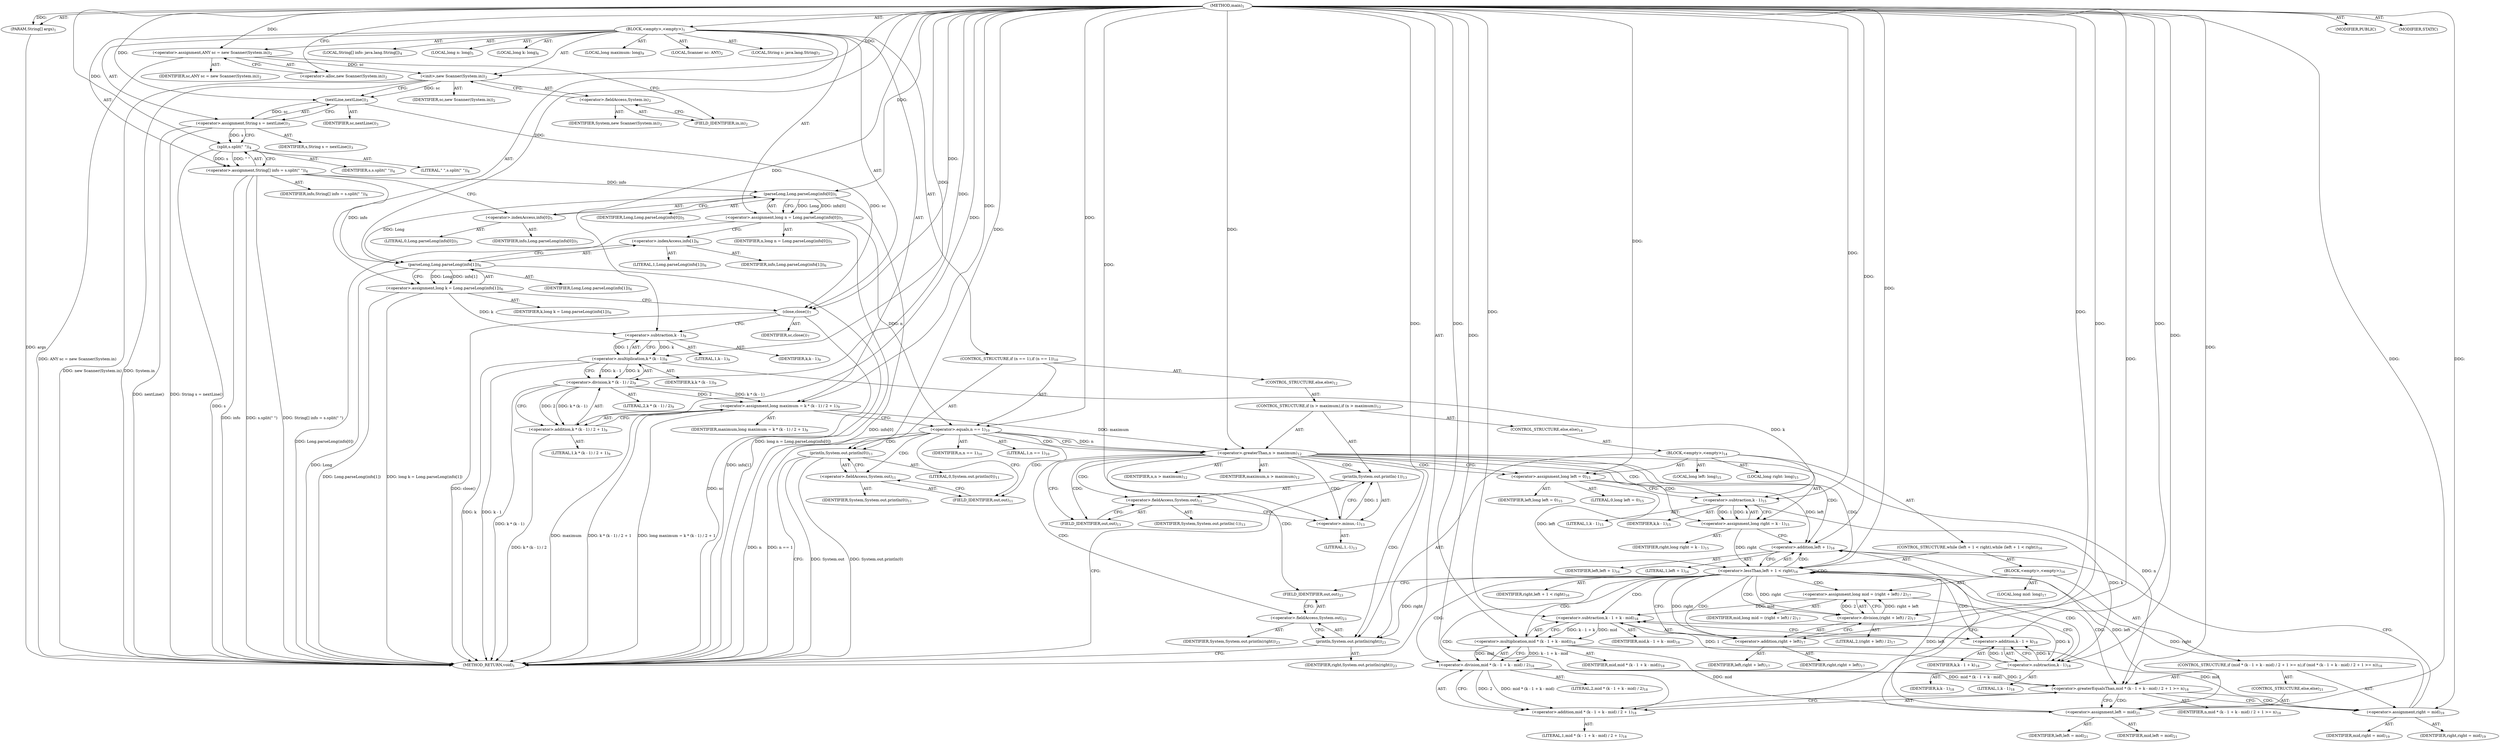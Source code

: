 digraph "main" {  
"19" [label = <(METHOD,main)<SUB>1</SUB>> ]
"20" [label = <(PARAM,String[] args)<SUB>1</SUB>> ]
"21" [label = <(BLOCK,&lt;empty&gt;,&lt;empty&gt;)<SUB>1</SUB>> ]
"4" [label = <(LOCAL,Scanner sc: ANY)<SUB>2</SUB>> ]
"22" [label = <(&lt;operator&gt;.assignment,ANY sc = new Scanner(System.in))<SUB>2</SUB>> ]
"23" [label = <(IDENTIFIER,sc,ANY sc = new Scanner(System.in))<SUB>2</SUB>> ]
"24" [label = <(&lt;operator&gt;.alloc,new Scanner(System.in))<SUB>2</SUB>> ]
"25" [label = <(&lt;init&gt;,new Scanner(System.in))<SUB>2</SUB>> ]
"3" [label = <(IDENTIFIER,sc,new Scanner(System.in))<SUB>2</SUB>> ]
"26" [label = <(&lt;operator&gt;.fieldAccess,System.in)<SUB>2</SUB>> ]
"27" [label = <(IDENTIFIER,System,new Scanner(System.in))<SUB>2</SUB>> ]
"28" [label = <(FIELD_IDENTIFIER,in,in)<SUB>2</SUB>> ]
"29" [label = <(LOCAL,String s: java.lang.String)<SUB>3</SUB>> ]
"30" [label = <(&lt;operator&gt;.assignment,String s = nextLine())<SUB>3</SUB>> ]
"31" [label = <(IDENTIFIER,s,String s = nextLine())<SUB>3</SUB>> ]
"32" [label = <(nextLine,nextLine())<SUB>3</SUB>> ]
"33" [label = <(IDENTIFIER,sc,nextLine())<SUB>3</SUB>> ]
"34" [label = <(LOCAL,String[] info: java.lang.String[])<SUB>4</SUB>> ]
"35" [label = <(&lt;operator&gt;.assignment,String[] info = s.split(&quot; &quot;))<SUB>4</SUB>> ]
"36" [label = <(IDENTIFIER,info,String[] info = s.split(&quot; &quot;))<SUB>4</SUB>> ]
"37" [label = <(split,s.split(&quot; &quot;))<SUB>4</SUB>> ]
"38" [label = <(IDENTIFIER,s,s.split(&quot; &quot;))<SUB>4</SUB>> ]
"39" [label = <(LITERAL,&quot; &quot;,s.split(&quot; &quot;))<SUB>4</SUB>> ]
"40" [label = <(LOCAL,long n: long)<SUB>5</SUB>> ]
"41" [label = <(&lt;operator&gt;.assignment,long n = Long.parseLong(info[0]))<SUB>5</SUB>> ]
"42" [label = <(IDENTIFIER,n,long n = Long.parseLong(info[0]))<SUB>5</SUB>> ]
"43" [label = <(parseLong,Long.parseLong(info[0]))<SUB>5</SUB>> ]
"44" [label = <(IDENTIFIER,Long,Long.parseLong(info[0]))<SUB>5</SUB>> ]
"45" [label = <(&lt;operator&gt;.indexAccess,info[0])<SUB>5</SUB>> ]
"46" [label = <(IDENTIFIER,info,Long.parseLong(info[0]))<SUB>5</SUB>> ]
"47" [label = <(LITERAL,0,Long.parseLong(info[0]))<SUB>5</SUB>> ]
"48" [label = <(LOCAL,long k: long)<SUB>6</SUB>> ]
"49" [label = <(&lt;operator&gt;.assignment,long k = Long.parseLong(info[1]))<SUB>6</SUB>> ]
"50" [label = <(IDENTIFIER,k,long k = Long.parseLong(info[1]))<SUB>6</SUB>> ]
"51" [label = <(parseLong,Long.parseLong(info[1]))<SUB>6</SUB>> ]
"52" [label = <(IDENTIFIER,Long,Long.parseLong(info[1]))<SUB>6</SUB>> ]
"53" [label = <(&lt;operator&gt;.indexAccess,info[1])<SUB>6</SUB>> ]
"54" [label = <(IDENTIFIER,info,Long.parseLong(info[1]))<SUB>6</SUB>> ]
"55" [label = <(LITERAL,1,Long.parseLong(info[1]))<SUB>6</SUB>> ]
"56" [label = <(close,close())<SUB>7</SUB>> ]
"57" [label = <(IDENTIFIER,sc,close())<SUB>7</SUB>> ]
"58" [label = <(LOCAL,long maximum: long)<SUB>9</SUB>> ]
"59" [label = <(&lt;operator&gt;.assignment,long maximum = k * (k - 1) / 2 + 1)<SUB>9</SUB>> ]
"60" [label = <(IDENTIFIER,maximum,long maximum = k * (k - 1) / 2 + 1)<SUB>9</SUB>> ]
"61" [label = <(&lt;operator&gt;.addition,k * (k - 1) / 2 + 1)<SUB>9</SUB>> ]
"62" [label = <(&lt;operator&gt;.division,k * (k - 1) / 2)<SUB>9</SUB>> ]
"63" [label = <(&lt;operator&gt;.multiplication,k * (k - 1))<SUB>9</SUB>> ]
"64" [label = <(IDENTIFIER,k,k * (k - 1))<SUB>9</SUB>> ]
"65" [label = <(&lt;operator&gt;.subtraction,k - 1)<SUB>9</SUB>> ]
"66" [label = <(IDENTIFIER,k,k - 1)<SUB>9</SUB>> ]
"67" [label = <(LITERAL,1,k - 1)<SUB>9</SUB>> ]
"68" [label = <(LITERAL,2,k * (k - 1) / 2)<SUB>9</SUB>> ]
"69" [label = <(LITERAL,1,k * (k - 1) / 2 + 1)<SUB>9</SUB>> ]
"70" [label = <(CONTROL_STRUCTURE,if (n == 1),if (n == 1))<SUB>10</SUB>> ]
"71" [label = <(&lt;operator&gt;.equals,n == 1)<SUB>10</SUB>> ]
"72" [label = <(IDENTIFIER,n,n == 1)<SUB>10</SUB>> ]
"73" [label = <(LITERAL,1,n == 1)<SUB>10</SUB>> ]
"74" [label = <(println,System.out.println(0))<SUB>11</SUB>> ]
"75" [label = <(&lt;operator&gt;.fieldAccess,System.out)<SUB>11</SUB>> ]
"76" [label = <(IDENTIFIER,System,System.out.println(0))<SUB>11</SUB>> ]
"77" [label = <(FIELD_IDENTIFIER,out,out)<SUB>11</SUB>> ]
"78" [label = <(LITERAL,0,System.out.println(0))<SUB>11</SUB>> ]
"79" [label = <(CONTROL_STRUCTURE,else,else)<SUB>12</SUB>> ]
"80" [label = <(CONTROL_STRUCTURE,if (n &gt; maximum),if (n &gt; maximum))<SUB>12</SUB>> ]
"81" [label = <(&lt;operator&gt;.greaterThan,n &gt; maximum)<SUB>12</SUB>> ]
"82" [label = <(IDENTIFIER,n,n &gt; maximum)<SUB>12</SUB>> ]
"83" [label = <(IDENTIFIER,maximum,n &gt; maximum)<SUB>12</SUB>> ]
"84" [label = <(println,System.out.println(-1))<SUB>13</SUB>> ]
"85" [label = <(&lt;operator&gt;.fieldAccess,System.out)<SUB>13</SUB>> ]
"86" [label = <(IDENTIFIER,System,System.out.println(-1))<SUB>13</SUB>> ]
"87" [label = <(FIELD_IDENTIFIER,out,out)<SUB>13</SUB>> ]
"88" [label = <(&lt;operator&gt;.minus,-1)<SUB>13</SUB>> ]
"89" [label = <(LITERAL,1,-1)<SUB>13</SUB>> ]
"90" [label = <(CONTROL_STRUCTURE,else,else)<SUB>14</SUB>> ]
"91" [label = <(BLOCK,&lt;empty&gt;,&lt;empty&gt;)<SUB>14</SUB>> ]
"92" [label = <(LOCAL,long left: long)<SUB>15</SUB>> ]
"93" [label = <(LOCAL,long right: long)<SUB>15</SUB>> ]
"94" [label = <(&lt;operator&gt;.assignment,long left = 0)<SUB>15</SUB>> ]
"95" [label = <(IDENTIFIER,left,long left = 0)<SUB>15</SUB>> ]
"96" [label = <(LITERAL,0,long left = 0)<SUB>15</SUB>> ]
"97" [label = <(&lt;operator&gt;.assignment,long right = k - 1)<SUB>15</SUB>> ]
"98" [label = <(IDENTIFIER,right,long right = k - 1)<SUB>15</SUB>> ]
"99" [label = <(&lt;operator&gt;.subtraction,k - 1)<SUB>15</SUB>> ]
"100" [label = <(IDENTIFIER,k,k - 1)<SUB>15</SUB>> ]
"101" [label = <(LITERAL,1,k - 1)<SUB>15</SUB>> ]
"102" [label = <(CONTROL_STRUCTURE,while (left + 1 &lt; right),while (left + 1 &lt; right))<SUB>16</SUB>> ]
"103" [label = <(&lt;operator&gt;.lessThan,left + 1 &lt; right)<SUB>16</SUB>> ]
"104" [label = <(&lt;operator&gt;.addition,left + 1)<SUB>16</SUB>> ]
"105" [label = <(IDENTIFIER,left,left + 1)<SUB>16</SUB>> ]
"106" [label = <(LITERAL,1,left + 1)<SUB>16</SUB>> ]
"107" [label = <(IDENTIFIER,right,left + 1 &lt; right)<SUB>16</SUB>> ]
"108" [label = <(BLOCK,&lt;empty&gt;,&lt;empty&gt;)<SUB>16</SUB>> ]
"109" [label = <(LOCAL,long mid: long)<SUB>17</SUB>> ]
"110" [label = <(&lt;operator&gt;.assignment,long mid = (right + left) / 2)<SUB>17</SUB>> ]
"111" [label = <(IDENTIFIER,mid,long mid = (right + left) / 2)<SUB>17</SUB>> ]
"112" [label = <(&lt;operator&gt;.division,(right + left) / 2)<SUB>17</SUB>> ]
"113" [label = <(&lt;operator&gt;.addition,right + left)<SUB>17</SUB>> ]
"114" [label = <(IDENTIFIER,right,right + left)<SUB>17</SUB>> ]
"115" [label = <(IDENTIFIER,left,right + left)<SUB>17</SUB>> ]
"116" [label = <(LITERAL,2,(right + left) / 2)<SUB>17</SUB>> ]
"117" [label = <(CONTROL_STRUCTURE,if (mid * (k - 1 + k - mid) / 2 + 1 &gt;= n),if (mid * (k - 1 + k - mid) / 2 + 1 &gt;= n))<SUB>18</SUB>> ]
"118" [label = <(&lt;operator&gt;.greaterEqualsThan,mid * (k - 1 + k - mid) / 2 + 1 &gt;= n)<SUB>18</SUB>> ]
"119" [label = <(&lt;operator&gt;.addition,mid * (k - 1 + k - mid) / 2 + 1)<SUB>18</SUB>> ]
"120" [label = <(&lt;operator&gt;.division,mid * (k - 1 + k - mid) / 2)<SUB>18</SUB>> ]
"121" [label = <(&lt;operator&gt;.multiplication,mid * (k - 1 + k - mid))<SUB>18</SUB>> ]
"122" [label = <(IDENTIFIER,mid,mid * (k - 1 + k - mid))<SUB>18</SUB>> ]
"123" [label = <(&lt;operator&gt;.subtraction,k - 1 + k - mid)<SUB>18</SUB>> ]
"124" [label = <(&lt;operator&gt;.addition,k - 1 + k)<SUB>18</SUB>> ]
"125" [label = <(&lt;operator&gt;.subtraction,k - 1)<SUB>18</SUB>> ]
"126" [label = <(IDENTIFIER,k,k - 1)<SUB>18</SUB>> ]
"127" [label = <(LITERAL,1,k - 1)<SUB>18</SUB>> ]
"128" [label = <(IDENTIFIER,k,k - 1 + k)<SUB>18</SUB>> ]
"129" [label = <(IDENTIFIER,mid,k - 1 + k - mid)<SUB>18</SUB>> ]
"130" [label = <(LITERAL,2,mid * (k - 1 + k - mid) / 2)<SUB>18</SUB>> ]
"131" [label = <(LITERAL,1,mid * (k - 1 + k - mid) / 2 + 1)<SUB>18</SUB>> ]
"132" [label = <(IDENTIFIER,n,mid * (k - 1 + k - mid) / 2 + 1 &gt;= n)<SUB>18</SUB>> ]
"133" [label = <(&lt;operator&gt;.assignment,right = mid)<SUB>19</SUB>> ]
"134" [label = <(IDENTIFIER,right,right = mid)<SUB>19</SUB>> ]
"135" [label = <(IDENTIFIER,mid,right = mid)<SUB>19</SUB>> ]
"136" [label = <(CONTROL_STRUCTURE,else,else)<SUB>21</SUB>> ]
"137" [label = <(&lt;operator&gt;.assignment,left = mid)<SUB>21</SUB>> ]
"138" [label = <(IDENTIFIER,left,left = mid)<SUB>21</SUB>> ]
"139" [label = <(IDENTIFIER,mid,left = mid)<SUB>21</SUB>> ]
"140" [label = <(println,System.out.println(right))<SUB>23</SUB>> ]
"141" [label = <(&lt;operator&gt;.fieldAccess,System.out)<SUB>23</SUB>> ]
"142" [label = <(IDENTIFIER,System,System.out.println(right))<SUB>23</SUB>> ]
"143" [label = <(FIELD_IDENTIFIER,out,out)<SUB>23</SUB>> ]
"144" [label = <(IDENTIFIER,right,System.out.println(right))<SUB>23</SUB>> ]
"145" [label = <(MODIFIER,PUBLIC)> ]
"146" [label = <(MODIFIER,STATIC)> ]
"147" [label = <(METHOD_RETURN,void)<SUB>1</SUB>> ]
  "19" -> "20"  [ label = "AST: "] 
  "19" -> "21"  [ label = "AST: "] 
  "19" -> "145"  [ label = "AST: "] 
  "19" -> "146"  [ label = "AST: "] 
  "19" -> "147"  [ label = "AST: "] 
  "21" -> "4"  [ label = "AST: "] 
  "21" -> "22"  [ label = "AST: "] 
  "21" -> "25"  [ label = "AST: "] 
  "21" -> "29"  [ label = "AST: "] 
  "21" -> "30"  [ label = "AST: "] 
  "21" -> "34"  [ label = "AST: "] 
  "21" -> "35"  [ label = "AST: "] 
  "21" -> "40"  [ label = "AST: "] 
  "21" -> "41"  [ label = "AST: "] 
  "21" -> "48"  [ label = "AST: "] 
  "21" -> "49"  [ label = "AST: "] 
  "21" -> "56"  [ label = "AST: "] 
  "21" -> "58"  [ label = "AST: "] 
  "21" -> "59"  [ label = "AST: "] 
  "21" -> "70"  [ label = "AST: "] 
  "22" -> "23"  [ label = "AST: "] 
  "22" -> "24"  [ label = "AST: "] 
  "25" -> "3"  [ label = "AST: "] 
  "25" -> "26"  [ label = "AST: "] 
  "26" -> "27"  [ label = "AST: "] 
  "26" -> "28"  [ label = "AST: "] 
  "30" -> "31"  [ label = "AST: "] 
  "30" -> "32"  [ label = "AST: "] 
  "32" -> "33"  [ label = "AST: "] 
  "35" -> "36"  [ label = "AST: "] 
  "35" -> "37"  [ label = "AST: "] 
  "37" -> "38"  [ label = "AST: "] 
  "37" -> "39"  [ label = "AST: "] 
  "41" -> "42"  [ label = "AST: "] 
  "41" -> "43"  [ label = "AST: "] 
  "43" -> "44"  [ label = "AST: "] 
  "43" -> "45"  [ label = "AST: "] 
  "45" -> "46"  [ label = "AST: "] 
  "45" -> "47"  [ label = "AST: "] 
  "49" -> "50"  [ label = "AST: "] 
  "49" -> "51"  [ label = "AST: "] 
  "51" -> "52"  [ label = "AST: "] 
  "51" -> "53"  [ label = "AST: "] 
  "53" -> "54"  [ label = "AST: "] 
  "53" -> "55"  [ label = "AST: "] 
  "56" -> "57"  [ label = "AST: "] 
  "59" -> "60"  [ label = "AST: "] 
  "59" -> "61"  [ label = "AST: "] 
  "61" -> "62"  [ label = "AST: "] 
  "61" -> "69"  [ label = "AST: "] 
  "62" -> "63"  [ label = "AST: "] 
  "62" -> "68"  [ label = "AST: "] 
  "63" -> "64"  [ label = "AST: "] 
  "63" -> "65"  [ label = "AST: "] 
  "65" -> "66"  [ label = "AST: "] 
  "65" -> "67"  [ label = "AST: "] 
  "70" -> "71"  [ label = "AST: "] 
  "70" -> "74"  [ label = "AST: "] 
  "70" -> "79"  [ label = "AST: "] 
  "71" -> "72"  [ label = "AST: "] 
  "71" -> "73"  [ label = "AST: "] 
  "74" -> "75"  [ label = "AST: "] 
  "74" -> "78"  [ label = "AST: "] 
  "75" -> "76"  [ label = "AST: "] 
  "75" -> "77"  [ label = "AST: "] 
  "79" -> "80"  [ label = "AST: "] 
  "80" -> "81"  [ label = "AST: "] 
  "80" -> "84"  [ label = "AST: "] 
  "80" -> "90"  [ label = "AST: "] 
  "81" -> "82"  [ label = "AST: "] 
  "81" -> "83"  [ label = "AST: "] 
  "84" -> "85"  [ label = "AST: "] 
  "84" -> "88"  [ label = "AST: "] 
  "85" -> "86"  [ label = "AST: "] 
  "85" -> "87"  [ label = "AST: "] 
  "88" -> "89"  [ label = "AST: "] 
  "90" -> "91"  [ label = "AST: "] 
  "91" -> "92"  [ label = "AST: "] 
  "91" -> "93"  [ label = "AST: "] 
  "91" -> "94"  [ label = "AST: "] 
  "91" -> "97"  [ label = "AST: "] 
  "91" -> "102"  [ label = "AST: "] 
  "91" -> "140"  [ label = "AST: "] 
  "94" -> "95"  [ label = "AST: "] 
  "94" -> "96"  [ label = "AST: "] 
  "97" -> "98"  [ label = "AST: "] 
  "97" -> "99"  [ label = "AST: "] 
  "99" -> "100"  [ label = "AST: "] 
  "99" -> "101"  [ label = "AST: "] 
  "102" -> "103"  [ label = "AST: "] 
  "102" -> "108"  [ label = "AST: "] 
  "103" -> "104"  [ label = "AST: "] 
  "103" -> "107"  [ label = "AST: "] 
  "104" -> "105"  [ label = "AST: "] 
  "104" -> "106"  [ label = "AST: "] 
  "108" -> "109"  [ label = "AST: "] 
  "108" -> "110"  [ label = "AST: "] 
  "108" -> "117"  [ label = "AST: "] 
  "110" -> "111"  [ label = "AST: "] 
  "110" -> "112"  [ label = "AST: "] 
  "112" -> "113"  [ label = "AST: "] 
  "112" -> "116"  [ label = "AST: "] 
  "113" -> "114"  [ label = "AST: "] 
  "113" -> "115"  [ label = "AST: "] 
  "117" -> "118"  [ label = "AST: "] 
  "117" -> "133"  [ label = "AST: "] 
  "117" -> "136"  [ label = "AST: "] 
  "118" -> "119"  [ label = "AST: "] 
  "118" -> "132"  [ label = "AST: "] 
  "119" -> "120"  [ label = "AST: "] 
  "119" -> "131"  [ label = "AST: "] 
  "120" -> "121"  [ label = "AST: "] 
  "120" -> "130"  [ label = "AST: "] 
  "121" -> "122"  [ label = "AST: "] 
  "121" -> "123"  [ label = "AST: "] 
  "123" -> "124"  [ label = "AST: "] 
  "123" -> "129"  [ label = "AST: "] 
  "124" -> "125"  [ label = "AST: "] 
  "124" -> "128"  [ label = "AST: "] 
  "125" -> "126"  [ label = "AST: "] 
  "125" -> "127"  [ label = "AST: "] 
  "133" -> "134"  [ label = "AST: "] 
  "133" -> "135"  [ label = "AST: "] 
  "136" -> "137"  [ label = "AST: "] 
  "137" -> "138"  [ label = "AST: "] 
  "137" -> "139"  [ label = "AST: "] 
  "140" -> "141"  [ label = "AST: "] 
  "140" -> "144"  [ label = "AST: "] 
  "141" -> "142"  [ label = "AST: "] 
  "141" -> "143"  [ label = "AST: "] 
  "22" -> "28"  [ label = "CFG: "] 
  "25" -> "32"  [ label = "CFG: "] 
  "30" -> "37"  [ label = "CFG: "] 
  "35" -> "45"  [ label = "CFG: "] 
  "41" -> "53"  [ label = "CFG: "] 
  "49" -> "56"  [ label = "CFG: "] 
  "56" -> "65"  [ label = "CFG: "] 
  "59" -> "71"  [ label = "CFG: "] 
  "24" -> "22"  [ label = "CFG: "] 
  "26" -> "25"  [ label = "CFG: "] 
  "32" -> "30"  [ label = "CFG: "] 
  "37" -> "35"  [ label = "CFG: "] 
  "43" -> "41"  [ label = "CFG: "] 
  "51" -> "49"  [ label = "CFG: "] 
  "61" -> "59"  [ label = "CFG: "] 
  "71" -> "77"  [ label = "CFG: "] 
  "71" -> "81"  [ label = "CFG: "] 
  "74" -> "147"  [ label = "CFG: "] 
  "28" -> "26"  [ label = "CFG: "] 
  "45" -> "43"  [ label = "CFG: "] 
  "53" -> "51"  [ label = "CFG: "] 
  "62" -> "61"  [ label = "CFG: "] 
  "75" -> "74"  [ label = "CFG: "] 
  "63" -> "62"  [ label = "CFG: "] 
  "77" -> "75"  [ label = "CFG: "] 
  "81" -> "87"  [ label = "CFG: "] 
  "81" -> "94"  [ label = "CFG: "] 
  "84" -> "147"  [ label = "CFG: "] 
  "65" -> "63"  [ label = "CFG: "] 
  "85" -> "88"  [ label = "CFG: "] 
  "88" -> "84"  [ label = "CFG: "] 
  "87" -> "85"  [ label = "CFG: "] 
  "94" -> "99"  [ label = "CFG: "] 
  "97" -> "104"  [ label = "CFG: "] 
  "140" -> "147"  [ label = "CFG: "] 
  "99" -> "97"  [ label = "CFG: "] 
  "103" -> "113"  [ label = "CFG: "] 
  "103" -> "143"  [ label = "CFG: "] 
  "141" -> "140"  [ label = "CFG: "] 
  "104" -> "103"  [ label = "CFG: "] 
  "110" -> "125"  [ label = "CFG: "] 
  "143" -> "141"  [ label = "CFG: "] 
  "112" -> "110"  [ label = "CFG: "] 
  "118" -> "133"  [ label = "CFG: "] 
  "118" -> "137"  [ label = "CFG: "] 
  "133" -> "104"  [ label = "CFG: "] 
  "113" -> "112"  [ label = "CFG: "] 
  "119" -> "118"  [ label = "CFG: "] 
  "137" -> "104"  [ label = "CFG: "] 
  "120" -> "119"  [ label = "CFG: "] 
  "121" -> "120"  [ label = "CFG: "] 
  "123" -> "121"  [ label = "CFG: "] 
  "124" -> "123"  [ label = "CFG: "] 
  "125" -> "124"  [ label = "CFG: "] 
  "19" -> "24"  [ label = "CFG: "] 
  "20" -> "147"  [ label = "DDG: args"] 
  "22" -> "147"  [ label = "DDG: ANY sc = new Scanner(System.in)"] 
  "25" -> "147"  [ label = "DDG: System.in"] 
  "25" -> "147"  [ label = "DDG: new Scanner(System.in)"] 
  "30" -> "147"  [ label = "DDG: nextLine()"] 
  "30" -> "147"  [ label = "DDG: String s = nextLine()"] 
  "35" -> "147"  [ label = "DDG: info"] 
  "37" -> "147"  [ label = "DDG: s"] 
  "35" -> "147"  [ label = "DDG: s.split(&quot; &quot;)"] 
  "35" -> "147"  [ label = "DDG: String[] info = s.split(&quot; &quot;)"] 
  "43" -> "147"  [ label = "DDG: info[0]"] 
  "41" -> "147"  [ label = "DDG: Long.parseLong(info[0])"] 
  "41" -> "147"  [ label = "DDG: long n = Long.parseLong(info[0])"] 
  "51" -> "147"  [ label = "DDG: Long"] 
  "51" -> "147"  [ label = "DDG: info[1]"] 
  "49" -> "147"  [ label = "DDG: Long.parseLong(info[1])"] 
  "49" -> "147"  [ label = "DDG: long k = Long.parseLong(info[1])"] 
  "56" -> "147"  [ label = "DDG: sc"] 
  "56" -> "147"  [ label = "DDG: close()"] 
  "59" -> "147"  [ label = "DDG: maximum"] 
  "63" -> "147"  [ label = "DDG: k"] 
  "63" -> "147"  [ label = "DDG: k - 1"] 
  "62" -> "147"  [ label = "DDG: k * (k - 1)"] 
  "61" -> "147"  [ label = "DDG: k * (k - 1) / 2"] 
  "59" -> "147"  [ label = "DDG: k * (k - 1) / 2 + 1"] 
  "59" -> "147"  [ label = "DDG: long maximum = k * (k - 1) / 2 + 1"] 
  "71" -> "147"  [ label = "DDG: n"] 
  "71" -> "147"  [ label = "DDG: n == 1"] 
  "74" -> "147"  [ label = "DDG: System.out"] 
  "74" -> "147"  [ label = "DDG: System.out.println(0)"] 
  "19" -> "20"  [ label = "DDG: "] 
  "19" -> "22"  [ label = "DDG: "] 
  "32" -> "30"  [ label = "DDG: sc"] 
  "37" -> "35"  [ label = "DDG: s"] 
  "37" -> "35"  [ label = "DDG: &quot; &quot;"] 
  "43" -> "41"  [ label = "DDG: Long"] 
  "43" -> "41"  [ label = "DDG: info[0]"] 
  "51" -> "49"  [ label = "DDG: Long"] 
  "51" -> "49"  [ label = "DDG: info[1]"] 
  "62" -> "59"  [ label = "DDG: k * (k - 1)"] 
  "62" -> "59"  [ label = "DDG: 2"] 
  "19" -> "59"  [ label = "DDG: "] 
  "22" -> "25"  [ label = "DDG: sc"] 
  "19" -> "25"  [ label = "DDG: "] 
  "32" -> "56"  [ label = "DDG: sc"] 
  "19" -> "56"  [ label = "DDG: "] 
  "25" -> "32"  [ label = "DDG: sc"] 
  "19" -> "32"  [ label = "DDG: "] 
  "30" -> "37"  [ label = "DDG: s"] 
  "19" -> "37"  [ label = "DDG: "] 
  "19" -> "43"  [ label = "DDG: "] 
  "35" -> "43"  [ label = "DDG: info"] 
  "43" -> "51"  [ label = "DDG: Long"] 
  "19" -> "51"  [ label = "DDG: "] 
  "35" -> "51"  [ label = "DDG: info"] 
  "62" -> "61"  [ label = "DDG: k * (k - 1)"] 
  "62" -> "61"  [ label = "DDG: 2"] 
  "19" -> "61"  [ label = "DDG: "] 
  "41" -> "71"  [ label = "DDG: n"] 
  "19" -> "71"  [ label = "DDG: "] 
  "19" -> "74"  [ label = "DDG: "] 
  "63" -> "62"  [ label = "DDG: k"] 
  "63" -> "62"  [ label = "DDG: k - 1"] 
  "19" -> "62"  [ label = "DDG: "] 
  "65" -> "63"  [ label = "DDG: k"] 
  "19" -> "63"  [ label = "DDG: "] 
  "65" -> "63"  [ label = "DDG: 1"] 
  "71" -> "81"  [ label = "DDG: n"] 
  "19" -> "81"  [ label = "DDG: "] 
  "59" -> "81"  [ label = "DDG: maximum"] 
  "88" -> "84"  [ label = "DDG: 1"] 
  "49" -> "65"  [ label = "DDG: k"] 
  "19" -> "65"  [ label = "DDG: "] 
  "19" -> "88"  [ label = "DDG: "] 
  "19" -> "94"  [ label = "DDG: "] 
  "99" -> "97"  [ label = "DDG: k"] 
  "99" -> "97"  [ label = "DDG: 1"] 
  "103" -> "140"  [ label = "DDG: right"] 
  "19" -> "140"  [ label = "DDG: "] 
  "63" -> "99"  [ label = "DDG: k"] 
  "19" -> "99"  [ label = "DDG: "] 
  "94" -> "103"  [ label = "DDG: left"] 
  "137" -> "103"  [ label = "DDG: left"] 
  "19" -> "103"  [ label = "DDG: "] 
  "97" -> "103"  [ label = "DDG: right"] 
  "133" -> "103"  [ label = "DDG: right"] 
  "112" -> "110"  [ label = "DDG: right + left"] 
  "112" -> "110"  [ label = "DDG: 2"] 
  "94" -> "104"  [ label = "DDG: left"] 
  "137" -> "104"  [ label = "DDG: left"] 
  "19" -> "104"  [ label = "DDG: "] 
  "121" -> "133"  [ label = "DDG: mid"] 
  "19" -> "133"  [ label = "DDG: "] 
  "103" -> "112"  [ label = "DDG: right"] 
  "19" -> "112"  [ label = "DDG: "] 
  "120" -> "118"  [ label = "DDG: mid * (k - 1 + k - mid)"] 
  "120" -> "118"  [ label = "DDG: 2"] 
  "19" -> "118"  [ label = "DDG: "] 
  "81" -> "118"  [ label = "DDG: n"] 
  "121" -> "137"  [ label = "DDG: mid"] 
  "19" -> "137"  [ label = "DDG: "] 
  "103" -> "113"  [ label = "DDG: right"] 
  "19" -> "113"  [ label = "DDG: "] 
  "120" -> "119"  [ label = "DDG: mid * (k - 1 + k - mid)"] 
  "120" -> "119"  [ label = "DDG: 2"] 
  "19" -> "119"  [ label = "DDG: "] 
  "121" -> "120"  [ label = "DDG: mid"] 
  "121" -> "120"  [ label = "DDG: k - 1 + k - mid"] 
  "19" -> "120"  [ label = "DDG: "] 
  "123" -> "121"  [ label = "DDG: mid"] 
  "19" -> "121"  [ label = "DDG: "] 
  "123" -> "121"  [ label = "DDG: k - 1 + k"] 
  "125" -> "123"  [ label = "DDG: k"] 
  "125" -> "123"  [ label = "DDG: 1"] 
  "19" -> "123"  [ label = "DDG: "] 
  "110" -> "123"  [ label = "DDG: mid"] 
  "125" -> "124"  [ label = "DDG: k"] 
  "125" -> "124"  [ label = "DDG: 1"] 
  "19" -> "124"  [ label = "DDG: "] 
  "99" -> "125"  [ label = "DDG: k"] 
  "19" -> "125"  [ label = "DDG: "] 
  "71" -> "77"  [ label = "CDG: "] 
  "71" -> "75"  [ label = "CDG: "] 
  "71" -> "81"  [ label = "CDG: "] 
  "71" -> "74"  [ label = "CDG: "] 
  "81" -> "94"  [ label = "CDG: "] 
  "81" -> "141"  [ label = "CDG: "] 
  "81" -> "99"  [ label = "CDG: "] 
  "81" -> "84"  [ label = "CDG: "] 
  "81" -> "85"  [ label = "CDG: "] 
  "81" -> "103"  [ label = "CDG: "] 
  "81" -> "104"  [ label = "CDG: "] 
  "81" -> "87"  [ label = "CDG: "] 
  "81" -> "97"  [ label = "CDG: "] 
  "81" -> "140"  [ label = "CDG: "] 
  "81" -> "143"  [ label = "CDG: "] 
  "81" -> "88"  [ label = "CDG: "] 
  "103" -> "120"  [ label = "CDG: "] 
  "103" -> "113"  [ label = "CDG: "] 
  "103" -> "103"  [ label = "CDG: "] 
  "103" -> "104"  [ label = "CDG: "] 
  "103" -> "119"  [ label = "CDG: "] 
  "103" -> "121"  [ label = "CDG: "] 
  "103" -> "123"  [ label = "CDG: "] 
  "103" -> "112"  [ label = "CDG: "] 
  "103" -> "118"  [ label = "CDG: "] 
  "103" -> "110"  [ label = "CDG: "] 
  "103" -> "124"  [ label = "CDG: "] 
  "103" -> "125"  [ label = "CDG: "] 
  "118" -> "137"  [ label = "CDG: "] 
  "118" -> "133"  [ label = "CDG: "] 
}

